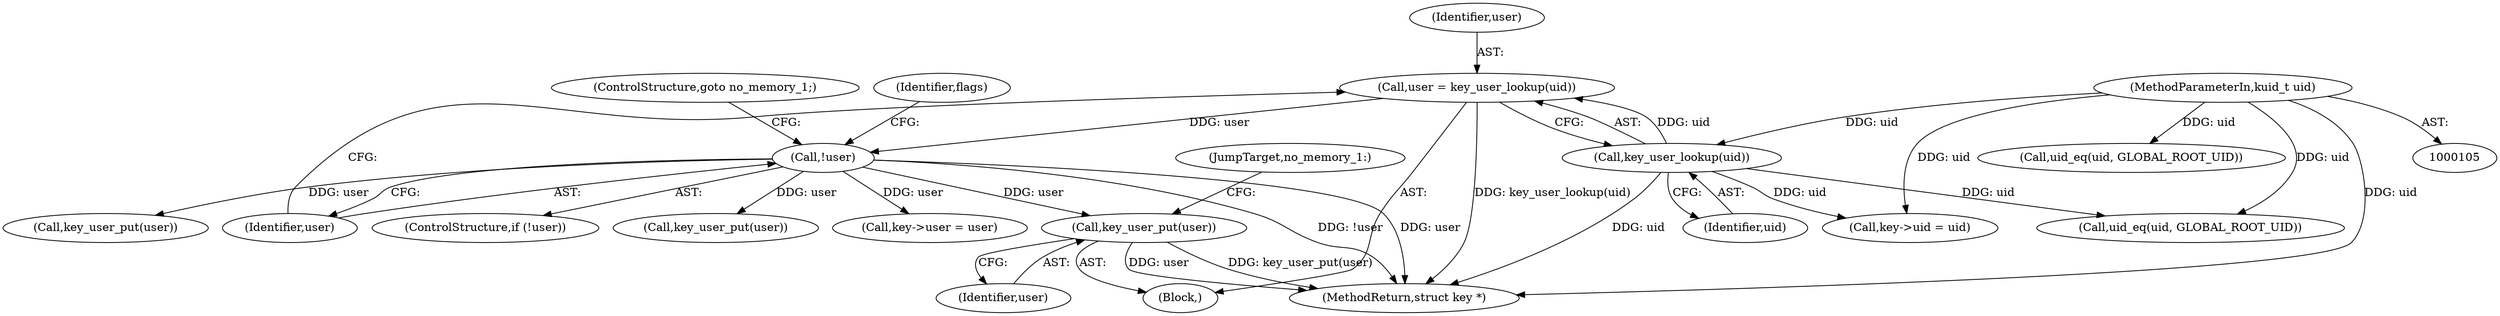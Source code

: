 digraph "0_linux_237bbd29f7a049d310d907f4b2716a7feef9abf3@pointer" {
"1000482" [label="(Call,key_user_put(user))"];
"1000173" [label="(Call,!user)"];
"1000168" [label="(Call,user = key_user_lookup(uid))"];
"1000170" [label="(Call,key_user_lookup(uid))"];
"1000108" [label="(MethodParameterIn,kuid_t uid)"];
"1000497" [label="(Call,key_user_put(user))"];
"1000175" [label="(ControlStructure,goto no_memory_1;)"];
"1000484" [label="(JumpTarget,no_memory_1:)"];
"1000482" [label="(Call,key_user_put(user))"];
"1000315" [label="(Call,key->user = user)"];
"1000108" [label="(MethodParameterIn,kuid_t uid)"];
"1000169" [label="(Identifier,user)"];
"1000179" [label="(Identifier,flags)"];
"1000170" [label="(Call,key_user_lookup(uid))"];
"1000168" [label="(Call,user = key_user_lookup(uid))"];
"1000445" [label="(Call,key_user_put(user))"];
"1000174" [label="(Identifier,user)"];
"1000483" [label="(Identifier,user)"];
"1000172" [label="(ControlStructure,if (!user))"];
"1000195" [label="(Call,uid_eq(uid, GLOBAL_ROOT_UID))"];
"1000173" [label="(Call,!user)"];
"1000186" [label="(Call,uid_eq(uid, GLOBAL_ROOT_UID))"];
"1000114" [label="(Block,)"];
"1000505" [label="(MethodReturn,struct key *)"];
"1000332" [label="(Call,key->uid = uid)"];
"1000171" [label="(Identifier,uid)"];
"1000482" -> "1000114"  [label="AST: "];
"1000482" -> "1000483"  [label="CFG: "];
"1000483" -> "1000482"  [label="AST: "];
"1000484" -> "1000482"  [label="CFG: "];
"1000482" -> "1000505"  [label="DDG: user"];
"1000482" -> "1000505"  [label="DDG: key_user_put(user)"];
"1000173" -> "1000482"  [label="DDG: user"];
"1000173" -> "1000172"  [label="AST: "];
"1000173" -> "1000174"  [label="CFG: "];
"1000174" -> "1000173"  [label="AST: "];
"1000175" -> "1000173"  [label="CFG: "];
"1000179" -> "1000173"  [label="CFG: "];
"1000173" -> "1000505"  [label="DDG: !user"];
"1000173" -> "1000505"  [label="DDG: user"];
"1000168" -> "1000173"  [label="DDG: user"];
"1000173" -> "1000315"  [label="DDG: user"];
"1000173" -> "1000445"  [label="DDG: user"];
"1000173" -> "1000497"  [label="DDG: user"];
"1000168" -> "1000114"  [label="AST: "];
"1000168" -> "1000170"  [label="CFG: "];
"1000169" -> "1000168"  [label="AST: "];
"1000170" -> "1000168"  [label="AST: "];
"1000174" -> "1000168"  [label="CFG: "];
"1000168" -> "1000505"  [label="DDG: key_user_lookup(uid)"];
"1000170" -> "1000168"  [label="DDG: uid"];
"1000170" -> "1000171"  [label="CFG: "];
"1000171" -> "1000170"  [label="AST: "];
"1000170" -> "1000505"  [label="DDG: uid"];
"1000108" -> "1000170"  [label="DDG: uid"];
"1000170" -> "1000186"  [label="DDG: uid"];
"1000170" -> "1000332"  [label="DDG: uid"];
"1000108" -> "1000105"  [label="AST: "];
"1000108" -> "1000505"  [label="DDG: uid"];
"1000108" -> "1000186"  [label="DDG: uid"];
"1000108" -> "1000195"  [label="DDG: uid"];
"1000108" -> "1000332"  [label="DDG: uid"];
}
